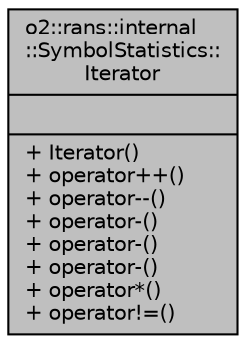 digraph "o2::rans::internal::SymbolStatistics::Iterator"
{
 // INTERACTIVE_SVG=YES
  bgcolor="transparent";
  edge [fontname="Helvetica",fontsize="10",labelfontname="Helvetica",labelfontsize="10"];
  node [fontname="Helvetica",fontsize="10",shape=record];
  Node1 [label="{o2::rans::internal\l::SymbolStatistics::\lIterator\n||+ Iterator()\l+ operator++()\l+ operator--()\l+ operator-()\l+ operator-()\l+ operator-()\l+ operator*()\l+ operator!=()\l}",height=0.2,width=0.4,color="black", fillcolor="grey75", style="filled", fontcolor="black"];
}
